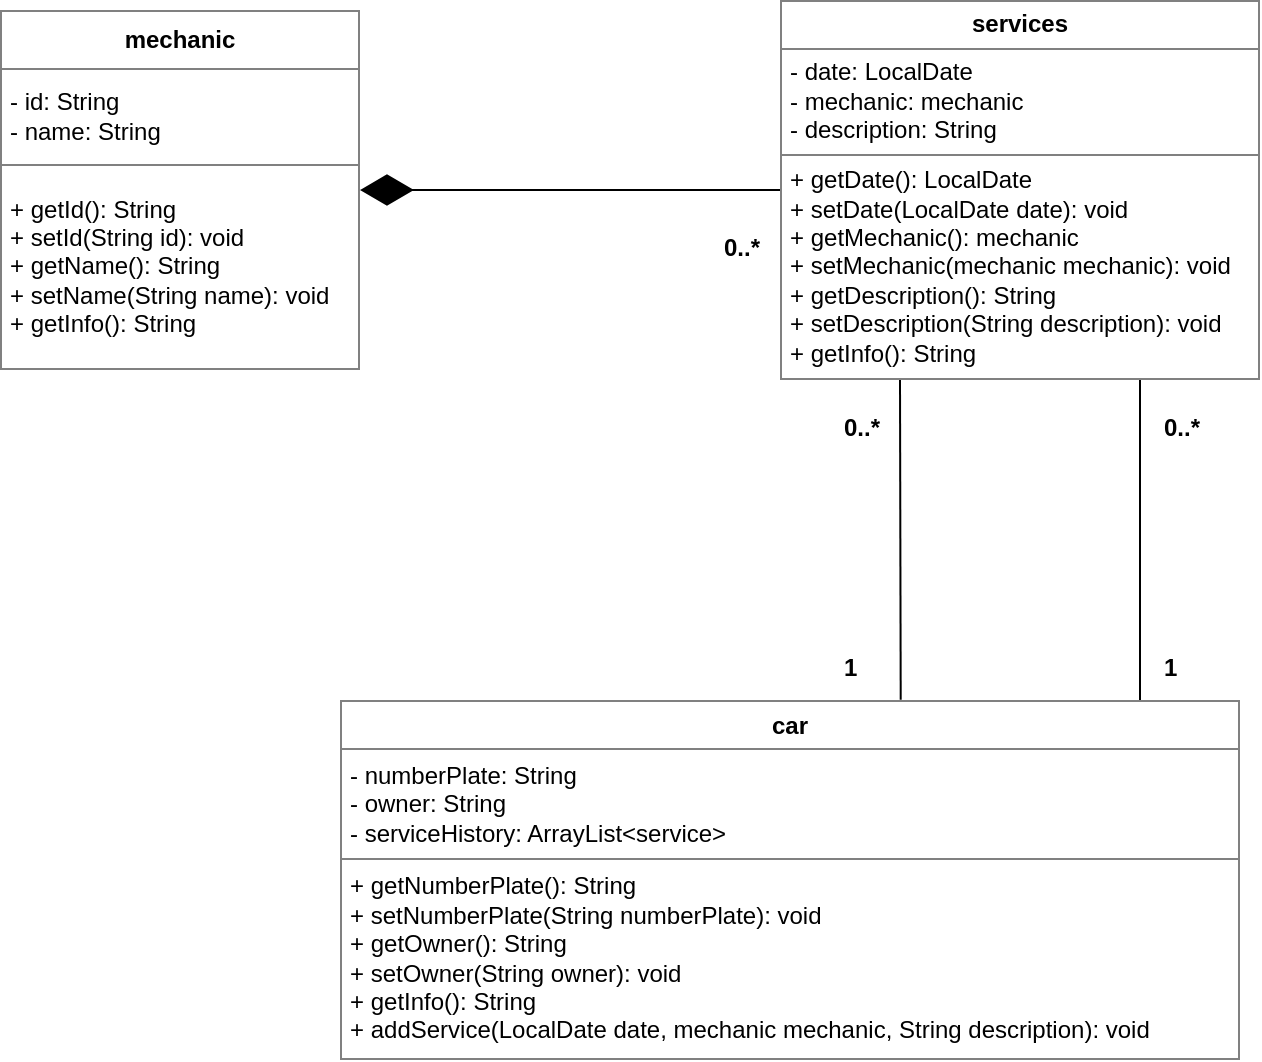 <mxfile version="24.7.14">
  <diagram name="Halaman-1" id="k4vkRtkf0ZOUL68hIqhK">
    <mxGraphModel dx="1290" dy="603" grid="1" gridSize="10" guides="1" tooltips="1" connect="1" arrows="1" fold="1" page="1" pageScale="1" pageWidth="827" pageHeight="1169" math="0" shadow="0">
      <root>
        <mxCell id="0" />
        <mxCell id="1" parent="0" />
        <mxCell id="tmGtUV24i7dUl0qug2qR-1" value="&lt;table border=&quot;1&quot; width=&quot;100%&quot; height=&quot;100%&quot; cellpadding=&quot;4&quot; style=&quot;width:100%;height:100%;border-collapse:collapse;&quot;&gt;&lt;tbody&gt;&lt;tr&gt;&lt;th align=&quot;center&quot;&gt;&lt;b&gt;mechanic&lt;/b&gt;&lt;/th&gt;&lt;/tr&gt;&lt;tr&gt;&lt;td&gt;- id: String&lt;br&gt;- name: String&lt;/td&gt;&lt;/tr&gt;&lt;tr&gt;&lt;td&gt;+ getId(): String&lt;br&gt;+ setId(String id): void&lt;br&gt;+ getName(): String&lt;br&gt;+ setName(String name): void&lt;br&gt;+ getInfo(): String&lt;br&gt;&lt;/td&gt;&lt;/tr&gt;&lt;/tbody&gt;&lt;/table&gt;" style="text;html=1;whiteSpace=wrap;strokeColor=none;fillColor=none;overflow=fill;" parent="1" vertex="1">
          <mxGeometry x="90" y="95" width="180" height="180" as="geometry" />
        </mxCell>
        <mxCell id="90g8b94X6tRR0j5vudsH-1" value="&lt;table border=&quot;1&quot; width=&quot;100%&quot; height=&quot;100%&quot; cellpadding=&quot;4&quot; style=&quot;width:100%;height:100%;border-collapse:collapse;&quot;&gt;&lt;tbody&gt;&lt;tr&gt;&lt;th align=&quot;center&quot;&gt;&lt;b&gt;services&lt;/b&gt;&lt;/th&gt;&lt;/tr&gt;&lt;tr&gt;&lt;td&gt;- date: LocalDate&lt;br&gt;- mechanic: mechanic&lt;br&gt;- description: String&lt;/td&gt;&lt;/tr&gt;&lt;tr&gt;&lt;td&gt;+ getDate(): LocalDate&lt;br&gt;+ setDate(LocalDate date): void&lt;br&gt;+ getMechanic(): mechanic&lt;br&gt;+ setMechanic(mechanic mechanic): void&lt;br&gt;+ getDescription(): String&lt;br&gt;+ setDescription(String description): void&lt;br&gt;+ getInfo(): String&lt;br&gt;&lt;/td&gt;&lt;/tr&gt;&lt;/tbody&gt;&lt;/table&gt;" style="text;html=1;whiteSpace=wrap;strokeColor=none;fillColor=none;overflow=fill;" parent="1" vertex="1">
          <mxGeometry x="480" y="90" width="240" height="190" as="geometry" />
        </mxCell>
        <mxCell id="90g8b94X6tRR0j5vudsH-2" value="&lt;table border=&quot;1&quot; width=&quot;100%&quot; height=&quot;100%&quot; cellpadding=&quot;4&quot; style=&quot;width:100%;height:100%;border-collapse:collapse;&quot;&gt;&lt;tbody&gt;&lt;tr&gt;&lt;th align=&quot;center&quot;&gt;&lt;b&gt;car&lt;/b&gt;&lt;/th&gt;&lt;/tr&gt;&lt;tr&gt;&lt;td&gt;- numberPlate: String&lt;br&gt;- owner: String&lt;br&gt;- serviceHistory: ArrayList&amp;lt;service&amp;gt;&lt;/td&gt;&lt;/tr&gt;&lt;tr&gt;&lt;td&gt;+ getNumberPlate(): String&lt;br&gt;+ setNumberPlate(String numberPlate): void&lt;br&gt;+ getOwner(): String&lt;br&gt;+ setOwner(String owner): void&lt;br&gt;+ getInfo(): String&lt;br&gt;+&amp;nbsp;addService(LocalDate date, mechanic mechanic, String description): void&lt;/td&gt;&lt;/tr&gt;&lt;/tbody&gt;&lt;/table&gt;" style="text;html=1;whiteSpace=wrap;strokeColor=none;fillColor=none;overflow=fill;" parent="1" vertex="1">
          <mxGeometry x="260" y="440" width="450" height="180" as="geometry" />
        </mxCell>
        <mxCell id="90g8b94X6tRR0j5vudsH-7" value="" style="endArrow=diamondThin;endFill=1;endSize=24;html=1;rounded=0;entryX=1;entryY=0.5;entryDx=0;entryDy=0;exitX=0;exitY=0.5;exitDx=0;exitDy=0;" parent="1" source="90g8b94X6tRR0j5vudsH-1" target="tmGtUV24i7dUl0qug2qR-1" edge="1">
          <mxGeometry width="160" relative="1" as="geometry">
            <mxPoint x="194" y="370" as="sourcePoint" />
            <mxPoint x="414" y="310" as="targetPoint" />
          </mxGeometry>
        </mxCell>
        <mxCell id="kGLUTEVAVvZpisa7H6la-1" value="" style="endArrow=none;html=1;rounded=0;entryX=0.25;entryY=1;entryDx=0;entryDy=0;exitX=0.623;exitY=-0.001;exitDx=0;exitDy=0;exitPerimeter=0;" edge="1" parent="1" source="90g8b94X6tRR0j5vudsH-2" target="90g8b94X6tRR0j5vudsH-1">
          <mxGeometry width="50" height="50" relative="1" as="geometry">
            <mxPoint x="390" y="440" as="sourcePoint" />
            <mxPoint x="530" y="300" as="targetPoint" />
          </mxGeometry>
        </mxCell>
        <mxCell id="kGLUTEVAVvZpisa7H6la-2" value="" style="endArrow=none;html=1;rounded=0;entryX=0.75;entryY=1;entryDx=0;entryDy=0;" edge="1" parent="1" target="90g8b94X6tRR0j5vudsH-1">
          <mxGeometry width="50" height="50" relative="1" as="geometry">
            <mxPoint x="660" y="440" as="sourcePoint" />
            <mxPoint x="658" y="290" as="targetPoint" />
            <Array as="points" />
          </mxGeometry>
        </mxCell>
        <mxCell id="kGLUTEVAVvZpisa7H6la-3" value="&lt;div style=&quot;text-align: -webkit-center;&quot;&gt;&lt;span style=&quot;background-color: initial;&quot;&gt;&lt;b&gt;1&lt;/b&gt;&lt;/span&gt;&lt;/div&gt;" style="text;whiteSpace=wrap;html=1;" vertex="1" parent="1">
          <mxGeometry x="510" y="410" width="50" height="40" as="geometry" />
        </mxCell>
        <mxCell id="kGLUTEVAVvZpisa7H6la-4" value="&lt;div style=&quot;text-align: -webkit-center;&quot;&gt;&lt;span style=&quot;background-color: initial;&quot;&gt;&lt;b&gt;0..*&lt;/b&gt;&lt;/span&gt;&lt;/div&gt;" style="text;whiteSpace=wrap;html=1;" vertex="1" parent="1">
          <mxGeometry x="450" y="200" width="50" height="40" as="geometry" />
        </mxCell>
        <mxCell id="kGLUTEVAVvZpisa7H6la-5" value="&lt;div style=&quot;text-align: -webkit-center;&quot;&gt;&lt;span style=&quot;background-color: initial;&quot;&gt;&lt;b&gt;0..*&lt;/b&gt;&lt;/span&gt;&lt;/div&gt;" style="text;whiteSpace=wrap;html=1;" vertex="1" parent="1">
          <mxGeometry x="510" y="290" width="50" height="40" as="geometry" />
        </mxCell>
        <mxCell id="kGLUTEVAVvZpisa7H6la-6" value="&lt;div style=&quot;text-align: -webkit-center;&quot;&gt;&lt;span style=&quot;background-color: initial;&quot;&gt;&lt;b&gt;1&lt;/b&gt;&lt;/span&gt;&lt;/div&gt;" style="text;whiteSpace=wrap;html=1;" vertex="1" parent="1">
          <mxGeometry x="670" y="410" width="50" height="40" as="geometry" />
        </mxCell>
        <mxCell id="kGLUTEVAVvZpisa7H6la-7" value="&lt;div style=&quot;text-align: -webkit-center;&quot;&gt;&lt;span style=&quot;background-color: initial;&quot;&gt;&lt;b&gt;0..*&lt;/b&gt;&lt;/span&gt;&lt;/div&gt;" style="text;whiteSpace=wrap;html=1;" vertex="1" parent="1">
          <mxGeometry x="670" y="290" width="50" height="40" as="geometry" />
        </mxCell>
      </root>
    </mxGraphModel>
  </diagram>
</mxfile>
